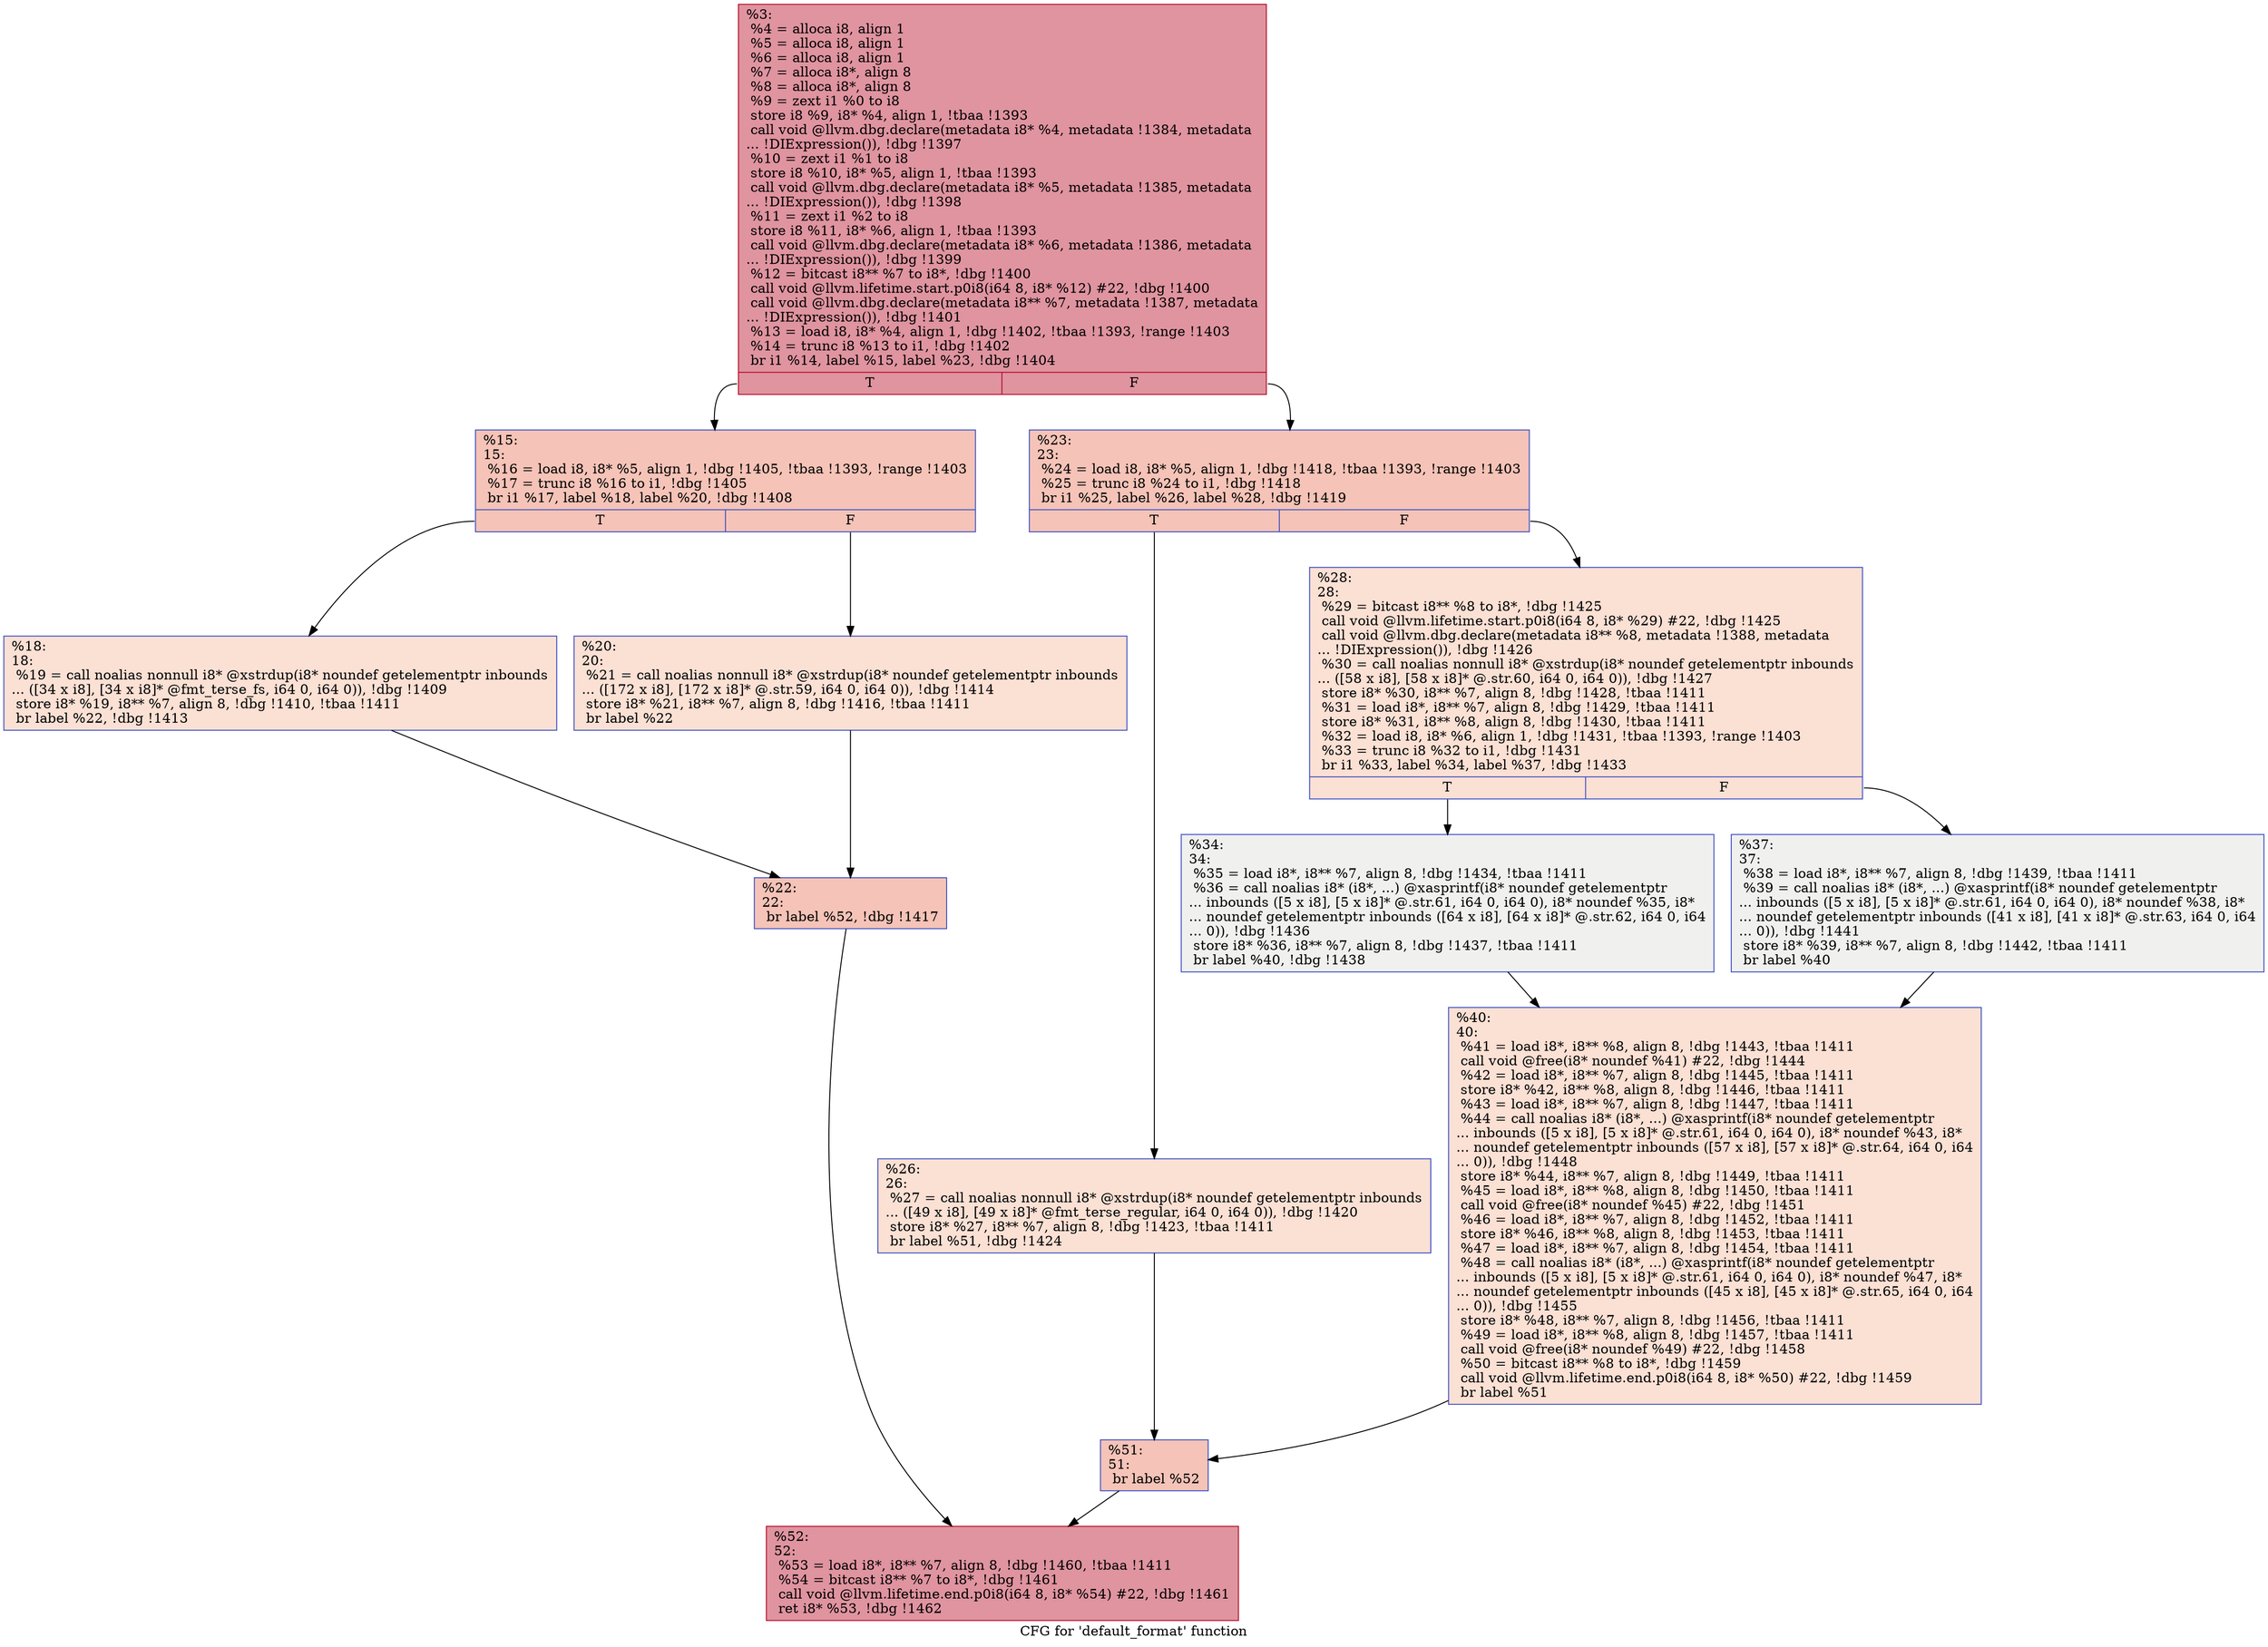 digraph "CFG for 'default_format' function" {
	label="CFG for 'default_format' function";

	Node0x15d7710 [shape=record,color="#b70d28ff", style=filled, fillcolor="#b70d2870",label="{%3:\l  %4 = alloca i8, align 1\l  %5 = alloca i8, align 1\l  %6 = alloca i8, align 1\l  %7 = alloca i8*, align 8\l  %8 = alloca i8*, align 8\l  %9 = zext i1 %0 to i8\l  store i8 %9, i8* %4, align 1, !tbaa !1393\l  call void @llvm.dbg.declare(metadata i8* %4, metadata !1384, metadata\l... !DIExpression()), !dbg !1397\l  %10 = zext i1 %1 to i8\l  store i8 %10, i8* %5, align 1, !tbaa !1393\l  call void @llvm.dbg.declare(metadata i8* %5, metadata !1385, metadata\l... !DIExpression()), !dbg !1398\l  %11 = zext i1 %2 to i8\l  store i8 %11, i8* %6, align 1, !tbaa !1393\l  call void @llvm.dbg.declare(metadata i8* %6, metadata !1386, metadata\l... !DIExpression()), !dbg !1399\l  %12 = bitcast i8** %7 to i8*, !dbg !1400\l  call void @llvm.lifetime.start.p0i8(i64 8, i8* %12) #22, !dbg !1400\l  call void @llvm.dbg.declare(metadata i8** %7, metadata !1387, metadata\l... !DIExpression()), !dbg !1401\l  %13 = load i8, i8* %4, align 1, !dbg !1402, !tbaa !1393, !range !1403\l  %14 = trunc i8 %13 to i1, !dbg !1402\l  br i1 %14, label %15, label %23, !dbg !1404\l|{<s0>T|<s1>F}}"];
	Node0x15d7710:s0 -> Node0x15d77d0;
	Node0x15d7710:s1 -> Node0x15d7910;
	Node0x15d77d0 [shape=record,color="#3d50c3ff", style=filled, fillcolor="#e8765c70",label="{%15:\l15:                                               \l  %16 = load i8, i8* %5, align 1, !dbg !1405, !tbaa !1393, !range !1403\l  %17 = trunc i8 %16 to i1, !dbg !1405\l  br i1 %17, label %18, label %20, !dbg !1408\l|{<s0>T|<s1>F}}"];
	Node0x15d77d0:s0 -> Node0x15d7820;
	Node0x15d77d0:s1 -> Node0x15d7870;
	Node0x15d7820 [shape=record,color="#3d50c3ff", style=filled, fillcolor="#f7b99e70",label="{%18:\l18:                                               \l  %19 = call noalias nonnull i8* @xstrdup(i8* noundef getelementptr inbounds\l... ([34 x i8], [34 x i8]* @fmt_terse_fs, i64 0, i64 0)), !dbg !1409\l  store i8* %19, i8** %7, align 8, !dbg !1410, !tbaa !1411\l  br label %22, !dbg !1413\l}"];
	Node0x15d7820 -> Node0x15d78c0;
	Node0x15d7870 [shape=record,color="#3d50c3ff", style=filled, fillcolor="#f7b99e70",label="{%20:\l20:                                               \l  %21 = call noalias nonnull i8* @xstrdup(i8* noundef getelementptr inbounds\l... ([172 x i8], [172 x i8]* @.str.59, i64 0, i64 0)), !dbg !1414\l  store i8* %21, i8** %7, align 8, !dbg !1416, !tbaa !1411\l  br label %22\l}"];
	Node0x15d7870 -> Node0x15d78c0;
	Node0x15d78c0 [shape=record,color="#3d50c3ff", style=filled, fillcolor="#e8765c70",label="{%22:\l22:                                               \l  br label %52, !dbg !1417\l}"];
	Node0x15d78c0 -> Node0x15d7b40;
	Node0x15d7910 [shape=record,color="#3d50c3ff", style=filled, fillcolor="#e8765c70",label="{%23:\l23:                                               \l  %24 = load i8, i8* %5, align 1, !dbg !1418, !tbaa !1393, !range !1403\l  %25 = trunc i8 %24 to i1, !dbg !1418\l  br i1 %25, label %26, label %28, !dbg !1419\l|{<s0>T|<s1>F}}"];
	Node0x15d7910:s0 -> Node0x15d7960;
	Node0x15d7910:s1 -> Node0x15d79b0;
	Node0x15d7960 [shape=record,color="#3d50c3ff", style=filled, fillcolor="#f7b99e70",label="{%26:\l26:                                               \l  %27 = call noalias nonnull i8* @xstrdup(i8* noundef getelementptr inbounds\l... ([49 x i8], [49 x i8]* @fmt_terse_regular, i64 0, i64 0)), !dbg !1420\l  store i8* %27, i8** %7, align 8, !dbg !1423, !tbaa !1411\l  br label %51, !dbg !1424\l}"];
	Node0x15d7960 -> Node0x15d7af0;
	Node0x15d79b0 [shape=record,color="#3d50c3ff", style=filled, fillcolor="#f7b99e70",label="{%28:\l28:                                               \l  %29 = bitcast i8** %8 to i8*, !dbg !1425\l  call void @llvm.lifetime.start.p0i8(i64 8, i8* %29) #22, !dbg !1425\l  call void @llvm.dbg.declare(metadata i8** %8, metadata !1388, metadata\l... !DIExpression()), !dbg !1426\l  %30 = call noalias nonnull i8* @xstrdup(i8* noundef getelementptr inbounds\l... ([58 x i8], [58 x i8]* @.str.60, i64 0, i64 0)), !dbg !1427\l  store i8* %30, i8** %7, align 8, !dbg !1428, !tbaa !1411\l  %31 = load i8*, i8** %7, align 8, !dbg !1429, !tbaa !1411\l  store i8* %31, i8** %8, align 8, !dbg !1430, !tbaa !1411\l  %32 = load i8, i8* %6, align 1, !dbg !1431, !tbaa !1393, !range !1403\l  %33 = trunc i8 %32 to i1, !dbg !1431\l  br i1 %33, label %34, label %37, !dbg !1433\l|{<s0>T|<s1>F}}"];
	Node0x15d79b0:s0 -> Node0x15d7a00;
	Node0x15d79b0:s1 -> Node0x15d7a50;
	Node0x15d7a00 [shape=record,color="#3d50c3ff", style=filled, fillcolor="#dedcdb70",label="{%34:\l34:                                               \l  %35 = load i8*, i8** %7, align 8, !dbg !1434, !tbaa !1411\l  %36 = call noalias i8* (i8*, ...) @xasprintf(i8* noundef getelementptr\l... inbounds ([5 x i8], [5 x i8]* @.str.61, i64 0, i64 0), i8* noundef %35, i8*\l... noundef getelementptr inbounds ([64 x i8], [64 x i8]* @.str.62, i64 0, i64\l... 0)), !dbg !1436\l  store i8* %36, i8** %7, align 8, !dbg !1437, !tbaa !1411\l  br label %40, !dbg !1438\l}"];
	Node0x15d7a00 -> Node0x15d7aa0;
	Node0x15d7a50 [shape=record,color="#3d50c3ff", style=filled, fillcolor="#dedcdb70",label="{%37:\l37:                                               \l  %38 = load i8*, i8** %7, align 8, !dbg !1439, !tbaa !1411\l  %39 = call noalias i8* (i8*, ...) @xasprintf(i8* noundef getelementptr\l... inbounds ([5 x i8], [5 x i8]* @.str.61, i64 0, i64 0), i8* noundef %38, i8*\l... noundef getelementptr inbounds ([41 x i8], [41 x i8]* @.str.63, i64 0, i64\l... 0)), !dbg !1441\l  store i8* %39, i8** %7, align 8, !dbg !1442, !tbaa !1411\l  br label %40\l}"];
	Node0x15d7a50 -> Node0x15d7aa0;
	Node0x15d7aa0 [shape=record,color="#3d50c3ff", style=filled, fillcolor="#f7b99e70",label="{%40:\l40:                                               \l  %41 = load i8*, i8** %8, align 8, !dbg !1443, !tbaa !1411\l  call void @free(i8* noundef %41) #22, !dbg !1444\l  %42 = load i8*, i8** %7, align 8, !dbg !1445, !tbaa !1411\l  store i8* %42, i8** %8, align 8, !dbg !1446, !tbaa !1411\l  %43 = load i8*, i8** %7, align 8, !dbg !1447, !tbaa !1411\l  %44 = call noalias i8* (i8*, ...) @xasprintf(i8* noundef getelementptr\l... inbounds ([5 x i8], [5 x i8]* @.str.61, i64 0, i64 0), i8* noundef %43, i8*\l... noundef getelementptr inbounds ([57 x i8], [57 x i8]* @.str.64, i64 0, i64\l... 0)), !dbg !1448\l  store i8* %44, i8** %7, align 8, !dbg !1449, !tbaa !1411\l  %45 = load i8*, i8** %8, align 8, !dbg !1450, !tbaa !1411\l  call void @free(i8* noundef %45) #22, !dbg !1451\l  %46 = load i8*, i8** %7, align 8, !dbg !1452, !tbaa !1411\l  store i8* %46, i8** %8, align 8, !dbg !1453, !tbaa !1411\l  %47 = load i8*, i8** %7, align 8, !dbg !1454, !tbaa !1411\l  %48 = call noalias i8* (i8*, ...) @xasprintf(i8* noundef getelementptr\l... inbounds ([5 x i8], [5 x i8]* @.str.61, i64 0, i64 0), i8* noundef %47, i8*\l... noundef getelementptr inbounds ([45 x i8], [45 x i8]* @.str.65, i64 0, i64\l... 0)), !dbg !1455\l  store i8* %48, i8** %7, align 8, !dbg !1456, !tbaa !1411\l  %49 = load i8*, i8** %8, align 8, !dbg !1457, !tbaa !1411\l  call void @free(i8* noundef %49) #22, !dbg !1458\l  %50 = bitcast i8** %8 to i8*, !dbg !1459\l  call void @llvm.lifetime.end.p0i8(i64 8, i8* %50) #22, !dbg !1459\l  br label %51\l}"];
	Node0x15d7aa0 -> Node0x15d7af0;
	Node0x15d7af0 [shape=record,color="#3d50c3ff", style=filled, fillcolor="#e8765c70",label="{%51:\l51:                                               \l  br label %52\l}"];
	Node0x15d7af0 -> Node0x15d7b40;
	Node0x15d7b40 [shape=record,color="#b70d28ff", style=filled, fillcolor="#b70d2870",label="{%52:\l52:                                               \l  %53 = load i8*, i8** %7, align 8, !dbg !1460, !tbaa !1411\l  %54 = bitcast i8** %7 to i8*, !dbg !1461\l  call void @llvm.lifetime.end.p0i8(i64 8, i8* %54) #22, !dbg !1461\l  ret i8* %53, !dbg !1462\l}"];
}

